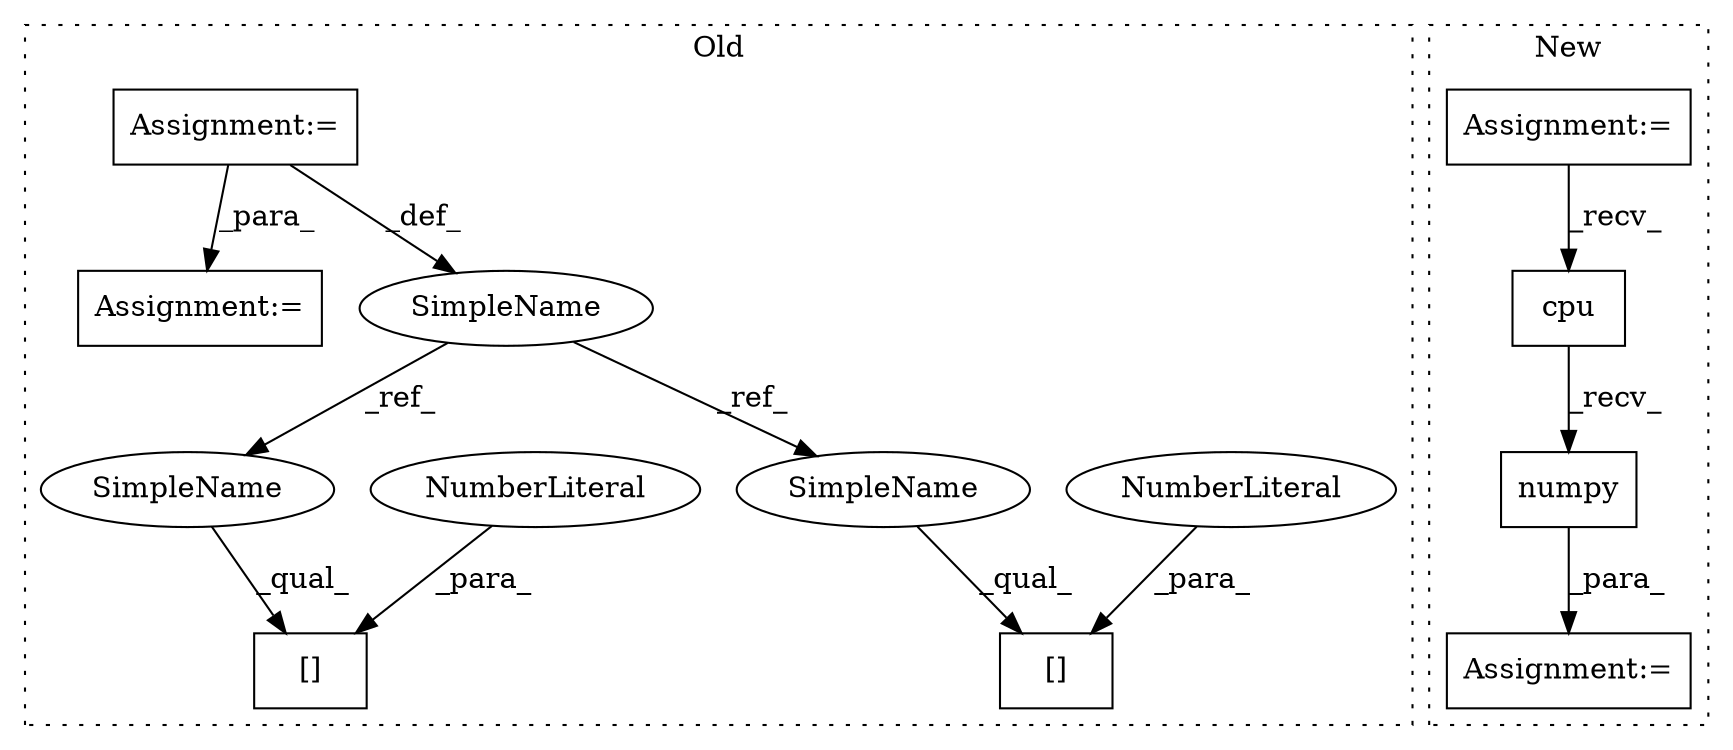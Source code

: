 digraph G {
subgraph cluster0 {
1 [label="[]" a="2" s="1382,1390" l="7,1" shape="box"];
6 [label="NumberLiteral" a="34" s="1389" l="1" shape="ellipse"];
7 [label="Assignment:=" a="7" s="1305" l="1" shape="box"];
8 [label="Assignment:=" a="7" s="1470" l="1" shape="box"];
9 [label="[]" a="2" s="1372,1380" l="7,1" shape="box"];
10 [label="NumberLiteral" a="34" s="1379" l="1" shape="ellipse"];
11 [label="SimpleName" a="42" s="1299" l="6" shape="ellipse"];
12 [label="SimpleName" a="42" s="1382" l="6" shape="ellipse"];
13 [label="SimpleName" a="42" s="1372" l="6" shape="ellipse"];
label = "Old";
style="dotted";
}
subgraph cluster1 {
2 [label="cpu" a="32" s="960" l="5" shape="box"];
3 [label="numpy" a="32" s="966" l="7" shape="box"];
4 [label="Assignment:=" a="7" s="932" l="1" shape="box"];
5 [label="Assignment:=" a="7" s="871" l="1" shape="box"];
label = "New";
style="dotted";
}
2 -> 3 [label="_recv_"];
3 -> 4 [label="_para_"];
5 -> 2 [label="_recv_"];
6 -> 1 [label="_para_"];
7 -> 11 [label="_def_"];
7 -> 8 [label="_para_"];
10 -> 9 [label="_para_"];
11 -> 13 [label="_ref_"];
11 -> 12 [label="_ref_"];
12 -> 1 [label="_qual_"];
13 -> 9 [label="_qual_"];
}